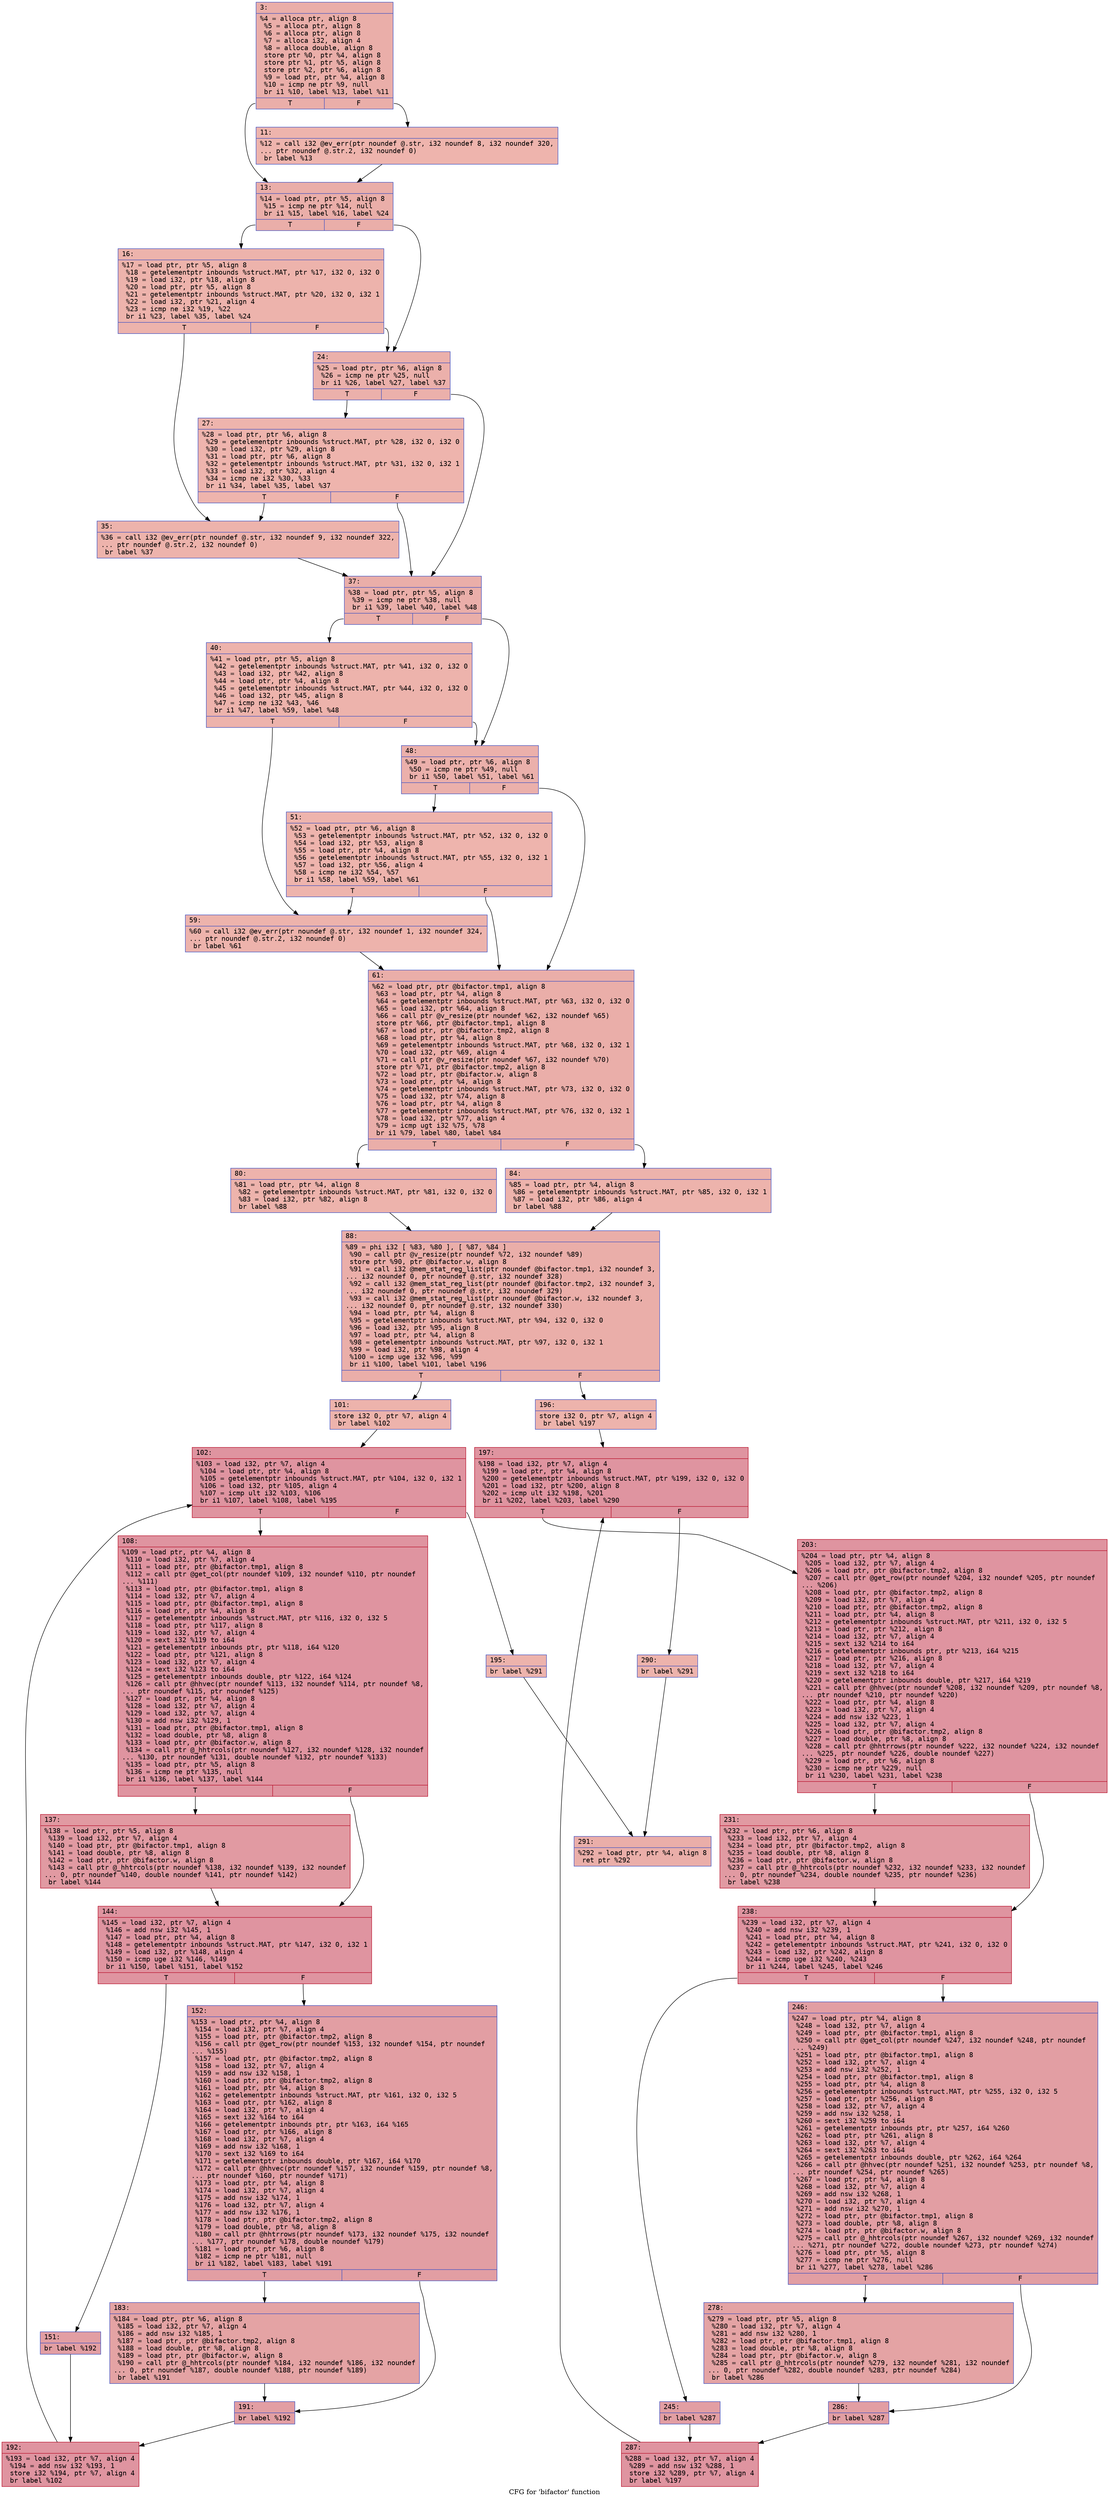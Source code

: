 digraph "CFG for 'bifactor' function" {
	label="CFG for 'bifactor' function";

	Node0x60000325ec60 [shape=record,color="#3d50c3ff", style=filled, fillcolor="#d0473d70" fontname="Courier",label="{3:\l|  %4 = alloca ptr, align 8\l  %5 = alloca ptr, align 8\l  %6 = alloca ptr, align 8\l  %7 = alloca i32, align 4\l  %8 = alloca double, align 8\l  store ptr %0, ptr %4, align 8\l  store ptr %1, ptr %5, align 8\l  store ptr %2, ptr %6, align 8\l  %9 = load ptr, ptr %4, align 8\l  %10 = icmp ne ptr %9, null\l  br i1 %10, label %13, label %11\l|{<s0>T|<s1>F}}"];
	Node0x60000325ec60:s0 -> Node0x60000325ed00[tooltip="3 -> 13\nProbability 62.50%" ];
	Node0x60000325ec60:s1 -> Node0x60000325ecb0[tooltip="3 -> 11\nProbability 37.50%" ];
	Node0x60000325ecb0 [shape=record,color="#3d50c3ff", style=filled, fillcolor="#d8564670" fontname="Courier",label="{11:\l|  %12 = call i32 @ev_err(ptr noundef @.str, i32 noundef 8, i32 noundef 320,\l... ptr noundef @.str.2, i32 noundef 0)\l  br label %13\l}"];
	Node0x60000325ecb0 -> Node0x60000325ed00[tooltip="11 -> 13\nProbability 100.00%" ];
	Node0x60000325ed00 [shape=record,color="#3d50c3ff", style=filled, fillcolor="#d0473d70" fontname="Courier",label="{13:\l|  %14 = load ptr, ptr %5, align 8\l  %15 = icmp ne ptr %14, null\l  br i1 %15, label %16, label %24\l|{<s0>T|<s1>F}}"];
	Node0x60000325ed00:s0 -> Node0x60000325ed50[tooltip="13 -> 16\nProbability 62.50%" ];
	Node0x60000325ed00:s1 -> Node0x60000325eda0[tooltip="13 -> 24\nProbability 37.50%" ];
	Node0x60000325ed50 [shape=record,color="#3d50c3ff", style=filled, fillcolor="#d6524470" fontname="Courier",label="{16:\l|  %17 = load ptr, ptr %5, align 8\l  %18 = getelementptr inbounds %struct.MAT, ptr %17, i32 0, i32 0\l  %19 = load i32, ptr %18, align 8\l  %20 = load ptr, ptr %5, align 8\l  %21 = getelementptr inbounds %struct.MAT, ptr %20, i32 0, i32 1\l  %22 = load i32, ptr %21, align 4\l  %23 = icmp ne i32 %19, %22\l  br i1 %23, label %35, label %24\l|{<s0>T|<s1>F}}"];
	Node0x60000325ed50:s0 -> Node0x60000325ee40[tooltip="16 -> 35\nProbability 50.00%" ];
	Node0x60000325ed50:s1 -> Node0x60000325eda0[tooltip="16 -> 24\nProbability 50.00%" ];
	Node0x60000325eda0 [shape=record,color="#3d50c3ff", style=filled, fillcolor="#d24b4070" fontname="Courier",label="{24:\l|  %25 = load ptr, ptr %6, align 8\l  %26 = icmp ne ptr %25, null\l  br i1 %26, label %27, label %37\l|{<s0>T|<s1>F}}"];
	Node0x60000325eda0:s0 -> Node0x60000325edf0[tooltip="24 -> 27\nProbability 62.50%" ];
	Node0x60000325eda0:s1 -> Node0x60000325ee90[tooltip="24 -> 37\nProbability 37.50%" ];
	Node0x60000325edf0 [shape=record,color="#3d50c3ff", style=filled, fillcolor="#d8564670" fontname="Courier",label="{27:\l|  %28 = load ptr, ptr %6, align 8\l  %29 = getelementptr inbounds %struct.MAT, ptr %28, i32 0, i32 0\l  %30 = load i32, ptr %29, align 8\l  %31 = load ptr, ptr %6, align 8\l  %32 = getelementptr inbounds %struct.MAT, ptr %31, i32 0, i32 1\l  %33 = load i32, ptr %32, align 4\l  %34 = icmp ne i32 %30, %33\l  br i1 %34, label %35, label %37\l|{<s0>T|<s1>F}}"];
	Node0x60000325edf0:s0 -> Node0x60000325ee40[tooltip="27 -> 35\nProbability 50.00%" ];
	Node0x60000325edf0:s1 -> Node0x60000325ee90[tooltip="27 -> 37\nProbability 50.00%" ];
	Node0x60000325ee40 [shape=record,color="#3d50c3ff", style=filled, fillcolor="#d6524470" fontname="Courier",label="{35:\l|  %36 = call i32 @ev_err(ptr noundef @.str, i32 noundef 9, i32 noundef 322,\l... ptr noundef @.str.2, i32 noundef 0)\l  br label %37\l}"];
	Node0x60000325ee40 -> Node0x60000325ee90[tooltip="35 -> 37\nProbability 100.00%" ];
	Node0x60000325ee90 [shape=record,color="#3d50c3ff", style=filled, fillcolor="#d0473d70" fontname="Courier",label="{37:\l|  %38 = load ptr, ptr %5, align 8\l  %39 = icmp ne ptr %38, null\l  br i1 %39, label %40, label %48\l|{<s0>T|<s1>F}}"];
	Node0x60000325ee90:s0 -> Node0x60000325eee0[tooltip="37 -> 40\nProbability 62.50%" ];
	Node0x60000325ee90:s1 -> Node0x60000325ef30[tooltip="37 -> 48\nProbability 37.50%" ];
	Node0x60000325eee0 [shape=record,color="#3d50c3ff", style=filled, fillcolor="#d6524470" fontname="Courier",label="{40:\l|  %41 = load ptr, ptr %5, align 8\l  %42 = getelementptr inbounds %struct.MAT, ptr %41, i32 0, i32 0\l  %43 = load i32, ptr %42, align 8\l  %44 = load ptr, ptr %4, align 8\l  %45 = getelementptr inbounds %struct.MAT, ptr %44, i32 0, i32 0\l  %46 = load i32, ptr %45, align 8\l  %47 = icmp ne i32 %43, %46\l  br i1 %47, label %59, label %48\l|{<s0>T|<s1>F}}"];
	Node0x60000325eee0:s0 -> Node0x60000325efd0[tooltip="40 -> 59\nProbability 50.00%" ];
	Node0x60000325eee0:s1 -> Node0x60000325ef30[tooltip="40 -> 48\nProbability 50.00%" ];
	Node0x60000325ef30 [shape=record,color="#3d50c3ff", style=filled, fillcolor="#d24b4070" fontname="Courier",label="{48:\l|  %49 = load ptr, ptr %6, align 8\l  %50 = icmp ne ptr %49, null\l  br i1 %50, label %51, label %61\l|{<s0>T|<s1>F}}"];
	Node0x60000325ef30:s0 -> Node0x60000325ef80[tooltip="48 -> 51\nProbability 62.50%" ];
	Node0x60000325ef30:s1 -> Node0x60000325f020[tooltip="48 -> 61\nProbability 37.50%" ];
	Node0x60000325ef80 [shape=record,color="#3d50c3ff", style=filled, fillcolor="#d8564670" fontname="Courier",label="{51:\l|  %52 = load ptr, ptr %6, align 8\l  %53 = getelementptr inbounds %struct.MAT, ptr %52, i32 0, i32 0\l  %54 = load i32, ptr %53, align 8\l  %55 = load ptr, ptr %4, align 8\l  %56 = getelementptr inbounds %struct.MAT, ptr %55, i32 0, i32 1\l  %57 = load i32, ptr %56, align 4\l  %58 = icmp ne i32 %54, %57\l  br i1 %58, label %59, label %61\l|{<s0>T|<s1>F}}"];
	Node0x60000325ef80:s0 -> Node0x60000325efd0[tooltip="51 -> 59\nProbability 50.00%" ];
	Node0x60000325ef80:s1 -> Node0x60000325f020[tooltip="51 -> 61\nProbability 50.00%" ];
	Node0x60000325efd0 [shape=record,color="#3d50c3ff", style=filled, fillcolor="#d6524470" fontname="Courier",label="{59:\l|  %60 = call i32 @ev_err(ptr noundef @.str, i32 noundef 1, i32 noundef 324,\l... ptr noundef @.str.2, i32 noundef 0)\l  br label %61\l}"];
	Node0x60000325efd0 -> Node0x60000325f020[tooltip="59 -> 61\nProbability 100.00%" ];
	Node0x60000325f020 [shape=record,color="#3d50c3ff", style=filled, fillcolor="#d0473d70" fontname="Courier",label="{61:\l|  %62 = load ptr, ptr @bifactor.tmp1, align 8\l  %63 = load ptr, ptr %4, align 8\l  %64 = getelementptr inbounds %struct.MAT, ptr %63, i32 0, i32 0\l  %65 = load i32, ptr %64, align 8\l  %66 = call ptr @v_resize(ptr noundef %62, i32 noundef %65)\l  store ptr %66, ptr @bifactor.tmp1, align 8\l  %67 = load ptr, ptr @bifactor.tmp2, align 8\l  %68 = load ptr, ptr %4, align 8\l  %69 = getelementptr inbounds %struct.MAT, ptr %68, i32 0, i32 1\l  %70 = load i32, ptr %69, align 4\l  %71 = call ptr @v_resize(ptr noundef %67, i32 noundef %70)\l  store ptr %71, ptr @bifactor.tmp2, align 8\l  %72 = load ptr, ptr @bifactor.w, align 8\l  %73 = load ptr, ptr %4, align 8\l  %74 = getelementptr inbounds %struct.MAT, ptr %73, i32 0, i32 0\l  %75 = load i32, ptr %74, align 8\l  %76 = load ptr, ptr %4, align 8\l  %77 = getelementptr inbounds %struct.MAT, ptr %76, i32 0, i32 1\l  %78 = load i32, ptr %77, align 4\l  %79 = icmp ugt i32 %75, %78\l  br i1 %79, label %80, label %84\l|{<s0>T|<s1>F}}"];
	Node0x60000325f020:s0 -> Node0x60000325f070[tooltip="61 -> 80\nProbability 50.00%" ];
	Node0x60000325f020:s1 -> Node0x60000325f0c0[tooltip="61 -> 84\nProbability 50.00%" ];
	Node0x60000325f070 [shape=record,color="#3d50c3ff", style=filled, fillcolor="#d6524470" fontname="Courier",label="{80:\l|  %81 = load ptr, ptr %4, align 8\l  %82 = getelementptr inbounds %struct.MAT, ptr %81, i32 0, i32 0\l  %83 = load i32, ptr %82, align 8\l  br label %88\l}"];
	Node0x60000325f070 -> Node0x60000325f110[tooltip="80 -> 88\nProbability 100.00%" ];
	Node0x60000325f0c0 [shape=record,color="#3d50c3ff", style=filled, fillcolor="#d6524470" fontname="Courier",label="{84:\l|  %85 = load ptr, ptr %4, align 8\l  %86 = getelementptr inbounds %struct.MAT, ptr %85, i32 0, i32 1\l  %87 = load i32, ptr %86, align 4\l  br label %88\l}"];
	Node0x60000325f0c0 -> Node0x60000325f110[tooltip="84 -> 88\nProbability 100.00%" ];
	Node0x60000325f110 [shape=record,color="#3d50c3ff", style=filled, fillcolor="#d0473d70" fontname="Courier",label="{88:\l|  %89 = phi i32 [ %83, %80 ], [ %87, %84 ]\l  %90 = call ptr @v_resize(ptr noundef %72, i32 noundef %89)\l  store ptr %90, ptr @bifactor.w, align 8\l  %91 = call i32 @mem_stat_reg_list(ptr noundef @bifactor.tmp1, i32 noundef 3,\l... i32 noundef 0, ptr noundef @.str, i32 noundef 328)\l  %92 = call i32 @mem_stat_reg_list(ptr noundef @bifactor.tmp2, i32 noundef 3,\l... i32 noundef 0, ptr noundef @.str, i32 noundef 329)\l  %93 = call i32 @mem_stat_reg_list(ptr noundef @bifactor.w, i32 noundef 3,\l... i32 noundef 0, ptr noundef @.str, i32 noundef 330)\l  %94 = load ptr, ptr %4, align 8\l  %95 = getelementptr inbounds %struct.MAT, ptr %94, i32 0, i32 0\l  %96 = load i32, ptr %95, align 8\l  %97 = load ptr, ptr %4, align 8\l  %98 = getelementptr inbounds %struct.MAT, ptr %97, i32 0, i32 1\l  %99 = load i32, ptr %98, align 4\l  %100 = icmp uge i32 %96, %99\l  br i1 %100, label %101, label %196\l|{<s0>T|<s1>F}}"];
	Node0x60000325f110:s0 -> Node0x60000325f160[tooltip="88 -> 101\nProbability 50.00%" ];
	Node0x60000325f110:s1 -> Node0x60000325f4d0[tooltip="88 -> 196\nProbability 50.00%" ];
	Node0x60000325f160 [shape=record,color="#3d50c3ff", style=filled, fillcolor="#d6524470" fontname="Courier",label="{101:\l|  store i32 0, ptr %7, align 4\l  br label %102\l}"];
	Node0x60000325f160 -> Node0x60000325f1b0[tooltip="101 -> 102\nProbability 100.00%" ];
	Node0x60000325f1b0 [shape=record,color="#b70d28ff", style=filled, fillcolor="#b70d2870" fontname="Courier",label="{102:\l|  %103 = load i32, ptr %7, align 4\l  %104 = load ptr, ptr %4, align 8\l  %105 = getelementptr inbounds %struct.MAT, ptr %104, i32 0, i32 1\l  %106 = load i32, ptr %105, align 4\l  %107 = icmp ult i32 %103, %106\l  br i1 %107, label %108, label %195\l|{<s0>T|<s1>F}}"];
	Node0x60000325f1b0:s0 -> Node0x60000325f200[tooltip="102 -> 108\nProbability 96.88%" ];
	Node0x60000325f1b0:s1 -> Node0x60000325f480[tooltip="102 -> 195\nProbability 3.12%" ];
	Node0x60000325f200 [shape=record,color="#b70d28ff", style=filled, fillcolor="#b70d2870" fontname="Courier",label="{108:\l|  %109 = load ptr, ptr %4, align 8\l  %110 = load i32, ptr %7, align 4\l  %111 = load ptr, ptr @bifactor.tmp1, align 8\l  %112 = call ptr @get_col(ptr noundef %109, i32 noundef %110, ptr noundef\l... %111)\l  %113 = load ptr, ptr @bifactor.tmp1, align 8\l  %114 = load i32, ptr %7, align 4\l  %115 = load ptr, ptr @bifactor.tmp1, align 8\l  %116 = load ptr, ptr %4, align 8\l  %117 = getelementptr inbounds %struct.MAT, ptr %116, i32 0, i32 5\l  %118 = load ptr, ptr %117, align 8\l  %119 = load i32, ptr %7, align 4\l  %120 = sext i32 %119 to i64\l  %121 = getelementptr inbounds ptr, ptr %118, i64 %120\l  %122 = load ptr, ptr %121, align 8\l  %123 = load i32, ptr %7, align 4\l  %124 = sext i32 %123 to i64\l  %125 = getelementptr inbounds double, ptr %122, i64 %124\l  %126 = call ptr @hhvec(ptr noundef %113, i32 noundef %114, ptr noundef %8,\l... ptr noundef %115, ptr noundef %125)\l  %127 = load ptr, ptr %4, align 8\l  %128 = load i32, ptr %7, align 4\l  %129 = load i32, ptr %7, align 4\l  %130 = add nsw i32 %129, 1\l  %131 = load ptr, ptr @bifactor.tmp1, align 8\l  %132 = load double, ptr %8, align 8\l  %133 = load ptr, ptr @bifactor.w, align 8\l  %134 = call ptr @_hhtrcols(ptr noundef %127, i32 noundef %128, i32 noundef\l... %130, ptr noundef %131, double noundef %132, ptr noundef %133)\l  %135 = load ptr, ptr %5, align 8\l  %136 = icmp ne ptr %135, null\l  br i1 %136, label %137, label %144\l|{<s0>T|<s1>F}}"];
	Node0x60000325f200:s0 -> Node0x60000325f250[tooltip="108 -> 137\nProbability 62.50%" ];
	Node0x60000325f200:s1 -> Node0x60000325f2a0[tooltip="108 -> 144\nProbability 37.50%" ];
	Node0x60000325f250 [shape=record,color="#b70d28ff", style=filled, fillcolor="#bb1b2c70" fontname="Courier",label="{137:\l|  %138 = load ptr, ptr %5, align 8\l  %139 = load i32, ptr %7, align 4\l  %140 = load ptr, ptr @bifactor.tmp1, align 8\l  %141 = load double, ptr %8, align 8\l  %142 = load ptr, ptr @bifactor.w, align 8\l  %143 = call ptr @_hhtrcols(ptr noundef %138, i32 noundef %139, i32 noundef\l... 0, ptr noundef %140, double noundef %141, ptr noundef %142)\l  br label %144\l}"];
	Node0x60000325f250 -> Node0x60000325f2a0[tooltip="137 -> 144\nProbability 100.00%" ];
	Node0x60000325f2a0 [shape=record,color="#b70d28ff", style=filled, fillcolor="#b70d2870" fontname="Courier",label="{144:\l|  %145 = load i32, ptr %7, align 4\l  %146 = add nsw i32 %145, 1\l  %147 = load ptr, ptr %4, align 8\l  %148 = getelementptr inbounds %struct.MAT, ptr %147, i32 0, i32 1\l  %149 = load i32, ptr %148, align 4\l  %150 = icmp uge i32 %146, %149\l  br i1 %150, label %151, label %152\l|{<s0>T|<s1>F}}"];
	Node0x60000325f2a0:s0 -> Node0x60000325f2f0[tooltip="144 -> 151\nProbability 50.00%" ];
	Node0x60000325f2a0:s1 -> Node0x60000325f340[tooltip="144 -> 152\nProbability 50.00%" ];
	Node0x60000325f2f0 [shape=record,color="#3d50c3ff", style=filled, fillcolor="#be242e70" fontname="Courier",label="{151:\l|  br label %192\l}"];
	Node0x60000325f2f0 -> Node0x60000325f430[tooltip="151 -> 192\nProbability 100.00%" ];
	Node0x60000325f340 [shape=record,color="#3d50c3ff", style=filled, fillcolor="#be242e70" fontname="Courier",label="{152:\l|  %153 = load ptr, ptr %4, align 8\l  %154 = load i32, ptr %7, align 4\l  %155 = load ptr, ptr @bifactor.tmp2, align 8\l  %156 = call ptr @get_row(ptr noundef %153, i32 noundef %154, ptr noundef\l... %155)\l  %157 = load ptr, ptr @bifactor.tmp2, align 8\l  %158 = load i32, ptr %7, align 4\l  %159 = add nsw i32 %158, 1\l  %160 = load ptr, ptr @bifactor.tmp2, align 8\l  %161 = load ptr, ptr %4, align 8\l  %162 = getelementptr inbounds %struct.MAT, ptr %161, i32 0, i32 5\l  %163 = load ptr, ptr %162, align 8\l  %164 = load i32, ptr %7, align 4\l  %165 = sext i32 %164 to i64\l  %166 = getelementptr inbounds ptr, ptr %163, i64 %165\l  %167 = load ptr, ptr %166, align 8\l  %168 = load i32, ptr %7, align 4\l  %169 = add nsw i32 %168, 1\l  %170 = sext i32 %169 to i64\l  %171 = getelementptr inbounds double, ptr %167, i64 %170\l  %172 = call ptr @hhvec(ptr noundef %157, i32 noundef %159, ptr noundef %8,\l... ptr noundef %160, ptr noundef %171)\l  %173 = load ptr, ptr %4, align 8\l  %174 = load i32, ptr %7, align 4\l  %175 = add nsw i32 %174, 1\l  %176 = load i32, ptr %7, align 4\l  %177 = add nsw i32 %176, 1\l  %178 = load ptr, ptr @bifactor.tmp2, align 8\l  %179 = load double, ptr %8, align 8\l  %180 = call ptr @hhtrrows(ptr noundef %173, i32 noundef %175, i32 noundef\l... %177, ptr noundef %178, double noundef %179)\l  %181 = load ptr, ptr %6, align 8\l  %182 = icmp ne ptr %181, null\l  br i1 %182, label %183, label %191\l|{<s0>T|<s1>F}}"];
	Node0x60000325f340:s0 -> Node0x60000325f390[tooltip="152 -> 183\nProbability 62.50%" ];
	Node0x60000325f340:s1 -> Node0x60000325f3e0[tooltip="152 -> 191\nProbability 37.50%" ];
	Node0x60000325f390 [shape=record,color="#3d50c3ff", style=filled, fillcolor="#c32e3170" fontname="Courier",label="{183:\l|  %184 = load ptr, ptr %6, align 8\l  %185 = load i32, ptr %7, align 4\l  %186 = add nsw i32 %185, 1\l  %187 = load ptr, ptr @bifactor.tmp2, align 8\l  %188 = load double, ptr %8, align 8\l  %189 = load ptr, ptr @bifactor.w, align 8\l  %190 = call ptr @_hhtrcols(ptr noundef %184, i32 noundef %186, i32 noundef\l... 0, ptr noundef %187, double noundef %188, ptr noundef %189)\l  br label %191\l}"];
	Node0x60000325f390 -> Node0x60000325f3e0[tooltip="183 -> 191\nProbability 100.00%" ];
	Node0x60000325f3e0 [shape=record,color="#3d50c3ff", style=filled, fillcolor="#be242e70" fontname="Courier",label="{191:\l|  br label %192\l}"];
	Node0x60000325f3e0 -> Node0x60000325f430[tooltip="191 -> 192\nProbability 100.00%" ];
	Node0x60000325f430 [shape=record,color="#b70d28ff", style=filled, fillcolor="#b70d2870" fontname="Courier",label="{192:\l|  %193 = load i32, ptr %7, align 4\l  %194 = add nsw i32 %193, 1\l  store i32 %194, ptr %7, align 4\l  br label %102\l}"];
	Node0x60000325f430 -> Node0x60000325f1b0[tooltip="192 -> 102\nProbability 100.00%" ];
	Node0x60000325f480 [shape=record,color="#3d50c3ff", style=filled, fillcolor="#d6524470" fontname="Courier",label="{195:\l|  br label %291\l}"];
	Node0x60000325f480 -> Node0x60000325f840[tooltip="195 -> 291\nProbability 100.00%" ];
	Node0x60000325f4d0 [shape=record,color="#3d50c3ff", style=filled, fillcolor="#d6524470" fontname="Courier",label="{196:\l|  store i32 0, ptr %7, align 4\l  br label %197\l}"];
	Node0x60000325f4d0 -> Node0x60000325f520[tooltip="196 -> 197\nProbability 100.00%" ];
	Node0x60000325f520 [shape=record,color="#b70d28ff", style=filled, fillcolor="#b70d2870" fontname="Courier",label="{197:\l|  %198 = load i32, ptr %7, align 4\l  %199 = load ptr, ptr %4, align 8\l  %200 = getelementptr inbounds %struct.MAT, ptr %199, i32 0, i32 0\l  %201 = load i32, ptr %200, align 8\l  %202 = icmp ult i32 %198, %201\l  br i1 %202, label %203, label %290\l|{<s0>T|<s1>F}}"];
	Node0x60000325f520:s0 -> Node0x60000325f570[tooltip="197 -> 203\nProbability 96.88%" ];
	Node0x60000325f520:s1 -> Node0x60000325f7f0[tooltip="197 -> 290\nProbability 3.12%" ];
	Node0x60000325f570 [shape=record,color="#b70d28ff", style=filled, fillcolor="#b70d2870" fontname="Courier",label="{203:\l|  %204 = load ptr, ptr %4, align 8\l  %205 = load i32, ptr %7, align 4\l  %206 = load ptr, ptr @bifactor.tmp2, align 8\l  %207 = call ptr @get_row(ptr noundef %204, i32 noundef %205, ptr noundef\l... %206)\l  %208 = load ptr, ptr @bifactor.tmp2, align 8\l  %209 = load i32, ptr %7, align 4\l  %210 = load ptr, ptr @bifactor.tmp2, align 8\l  %211 = load ptr, ptr %4, align 8\l  %212 = getelementptr inbounds %struct.MAT, ptr %211, i32 0, i32 5\l  %213 = load ptr, ptr %212, align 8\l  %214 = load i32, ptr %7, align 4\l  %215 = sext i32 %214 to i64\l  %216 = getelementptr inbounds ptr, ptr %213, i64 %215\l  %217 = load ptr, ptr %216, align 8\l  %218 = load i32, ptr %7, align 4\l  %219 = sext i32 %218 to i64\l  %220 = getelementptr inbounds double, ptr %217, i64 %219\l  %221 = call ptr @hhvec(ptr noundef %208, i32 noundef %209, ptr noundef %8,\l... ptr noundef %210, ptr noundef %220)\l  %222 = load ptr, ptr %4, align 8\l  %223 = load i32, ptr %7, align 4\l  %224 = add nsw i32 %223, 1\l  %225 = load i32, ptr %7, align 4\l  %226 = load ptr, ptr @bifactor.tmp2, align 8\l  %227 = load double, ptr %8, align 8\l  %228 = call ptr @hhtrrows(ptr noundef %222, i32 noundef %224, i32 noundef\l... %225, ptr noundef %226, double noundef %227)\l  %229 = load ptr, ptr %6, align 8\l  %230 = icmp ne ptr %229, null\l  br i1 %230, label %231, label %238\l|{<s0>T|<s1>F}}"];
	Node0x60000325f570:s0 -> Node0x60000325f5c0[tooltip="203 -> 231\nProbability 62.50%" ];
	Node0x60000325f570:s1 -> Node0x60000325f610[tooltip="203 -> 238\nProbability 37.50%" ];
	Node0x60000325f5c0 [shape=record,color="#b70d28ff", style=filled, fillcolor="#bb1b2c70" fontname="Courier",label="{231:\l|  %232 = load ptr, ptr %6, align 8\l  %233 = load i32, ptr %7, align 4\l  %234 = load ptr, ptr @bifactor.tmp2, align 8\l  %235 = load double, ptr %8, align 8\l  %236 = load ptr, ptr @bifactor.w, align 8\l  %237 = call ptr @_hhtrcols(ptr noundef %232, i32 noundef %233, i32 noundef\l... 0, ptr noundef %234, double noundef %235, ptr noundef %236)\l  br label %238\l}"];
	Node0x60000325f5c0 -> Node0x60000325f610[tooltip="231 -> 238\nProbability 100.00%" ];
	Node0x60000325f610 [shape=record,color="#b70d28ff", style=filled, fillcolor="#b70d2870" fontname="Courier",label="{238:\l|  %239 = load i32, ptr %7, align 4\l  %240 = add nsw i32 %239, 1\l  %241 = load ptr, ptr %4, align 8\l  %242 = getelementptr inbounds %struct.MAT, ptr %241, i32 0, i32 0\l  %243 = load i32, ptr %242, align 8\l  %244 = icmp uge i32 %240, %243\l  br i1 %244, label %245, label %246\l|{<s0>T|<s1>F}}"];
	Node0x60000325f610:s0 -> Node0x60000325f660[tooltip="238 -> 245\nProbability 50.00%" ];
	Node0x60000325f610:s1 -> Node0x60000325f6b0[tooltip="238 -> 246\nProbability 50.00%" ];
	Node0x60000325f660 [shape=record,color="#3d50c3ff", style=filled, fillcolor="#be242e70" fontname="Courier",label="{245:\l|  br label %287\l}"];
	Node0x60000325f660 -> Node0x60000325f7a0[tooltip="245 -> 287\nProbability 100.00%" ];
	Node0x60000325f6b0 [shape=record,color="#3d50c3ff", style=filled, fillcolor="#be242e70" fontname="Courier",label="{246:\l|  %247 = load ptr, ptr %4, align 8\l  %248 = load i32, ptr %7, align 4\l  %249 = load ptr, ptr @bifactor.tmp1, align 8\l  %250 = call ptr @get_col(ptr noundef %247, i32 noundef %248, ptr noundef\l... %249)\l  %251 = load ptr, ptr @bifactor.tmp1, align 8\l  %252 = load i32, ptr %7, align 4\l  %253 = add nsw i32 %252, 1\l  %254 = load ptr, ptr @bifactor.tmp1, align 8\l  %255 = load ptr, ptr %4, align 8\l  %256 = getelementptr inbounds %struct.MAT, ptr %255, i32 0, i32 5\l  %257 = load ptr, ptr %256, align 8\l  %258 = load i32, ptr %7, align 4\l  %259 = add nsw i32 %258, 1\l  %260 = sext i32 %259 to i64\l  %261 = getelementptr inbounds ptr, ptr %257, i64 %260\l  %262 = load ptr, ptr %261, align 8\l  %263 = load i32, ptr %7, align 4\l  %264 = sext i32 %263 to i64\l  %265 = getelementptr inbounds double, ptr %262, i64 %264\l  %266 = call ptr @hhvec(ptr noundef %251, i32 noundef %253, ptr noundef %8,\l... ptr noundef %254, ptr noundef %265)\l  %267 = load ptr, ptr %4, align 8\l  %268 = load i32, ptr %7, align 4\l  %269 = add nsw i32 %268, 1\l  %270 = load i32, ptr %7, align 4\l  %271 = add nsw i32 %270, 1\l  %272 = load ptr, ptr @bifactor.tmp1, align 8\l  %273 = load double, ptr %8, align 8\l  %274 = load ptr, ptr @bifactor.w, align 8\l  %275 = call ptr @_hhtrcols(ptr noundef %267, i32 noundef %269, i32 noundef\l... %271, ptr noundef %272, double noundef %273, ptr noundef %274)\l  %276 = load ptr, ptr %5, align 8\l  %277 = icmp ne ptr %276, null\l  br i1 %277, label %278, label %286\l|{<s0>T|<s1>F}}"];
	Node0x60000325f6b0:s0 -> Node0x60000325f700[tooltip="246 -> 278\nProbability 62.50%" ];
	Node0x60000325f6b0:s1 -> Node0x60000325f750[tooltip="246 -> 286\nProbability 37.50%" ];
	Node0x60000325f700 [shape=record,color="#3d50c3ff", style=filled, fillcolor="#c32e3170" fontname="Courier",label="{278:\l|  %279 = load ptr, ptr %5, align 8\l  %280 = load i32, ptr %7, align 4\l  %281 = add nsw i32 %280, 1\l  %282 = load ptr, ptr @bifactor.tmp1, align 8\l  %283 = load double, ptr %8, align 8\l  %284 = load ptr, ptr @bifactor.w, align 8\l  %285 = call ptr @_hhtrcols(ptr noundef %279, i32 noundef %281, i32 noundef\l... 0, ptr noundef %282, double noundef %283, ptr noundef %284)\l  br label %286\l}"];
	Node0x60000325f700 -> Node0x60000325f750[tooltip="278 -> 286\nProbability 100.00%" ];
	Node0x60000325f750 [shape=record,color="#3d50c3ff", style=filled, fillcolor="#be242e70" fontname="Courier",label="{286:\l|  br label %287\l}"];
	Node0x60000325f750 -> Node0x60000325f7a0[tooltip="286 -> 287\nProbability 100.00%" ];
	Node0x60000325f7a0 [shape=record,color="#b70d28ff", style=filled, fillcolor="#b70d2870" fontname="Courier",label="{287:\l|  %288 = load i32, ptr %7, align 4\l  %289 = add nsw i32 %288, 1\l  store i32 %289, ptr %7, align 4\l  br label %197\l}"];
	Node0x60000325f7a0 -> Node0x60000325f520[tooltip="287 -> 197\nProbability 100.00%" ];
	Node0x60000325f7f0 [shape=record,color="#3d50c3ff", style=filled, fillcolor="#d6524470" fontname="Courier",label="{290:\l|  br label %291\l}"];
	Node0x60000325f7f0 -> Node0x60000325f840[tooltip="290 -> 291\nProbability 100.00%" ];
	Node0x60000325f840 [shape=record,color="#3d50c3ff", style=filled, fillcolor="#d0473d70" fontname="Courier",label="{291:\l|  %292 = load ptr, ptr %4, align 8\l  ret ptr %292\l}"];
}
